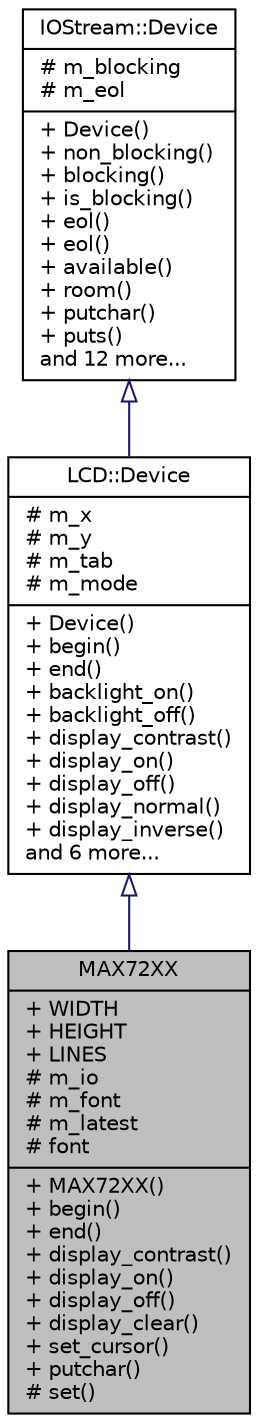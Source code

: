 digraph "MAX72XX"
{
  edge [fontname="Helvetica",fontsize="10",labelfontname="Helvetica",labelfontsize="10"];
  node [fontname="Helvetica",fontsize="10",shape=record];
  Node1 [label="{MAX72XX\n|+ WIDTH\l+ HEIGHT\l+ LINES\l# m_io\l# m_font\l# m_latest\l# font\l|+ MAX72XX()\l+ begin()\l+ end()\l+ display_contrast()\l+ display_on()\l+ display_off()\l+ display_clear()\l+ set_cursor()\l+ putchar()\l# set()\l}",height=0.2,width=0.4,color="black", fillcolor="grey75", style="filled", fontcolor="black"];
  Node2 -> Node1 [dir="back",color="midnightblue",fontsize="10",style="solid",arrowtail="onormal",fontname="Helvetica"];
  Node2 [label="{LCD::Device\n|# m_x\l# m_y\l# m_tab\l# m_mode\l|+ Device()\l+ begin()\l+ end()\l+ backlight_on()\l+ backlight_off()\l+ display_contrast()\l+ display_on()\l+ display_off()\l+ display_normal()\l+ display_inverse()\land 6 more...\l}",height=0.2,width=0.4,color="black", fillcolor="white", style="filled",URL="$d3/d6f/classLCD_1_1Device.html"];
  Node3 -> Node2 [dir="back",color="midnightblue",fontsize="10",style="solid",arrowtail="onormal",fontname="Helvetica"];
  Node3 [label="{IOStream::Device\n|# m_blocking\l# m_eol\l|+ Device()\l+ non_blocking()\l+ blocking()\l+ is_blocking()\l+ eol()\l+ eol()\l+ available()\l+ room()\l+ putchar()\l+ puts()\land 12 more...\l}",height=0.2,width=0.4,color="black", fillcolor="white", style="filled",URL="$d5/d57/classIOStream_1_1Device.html"];
}
